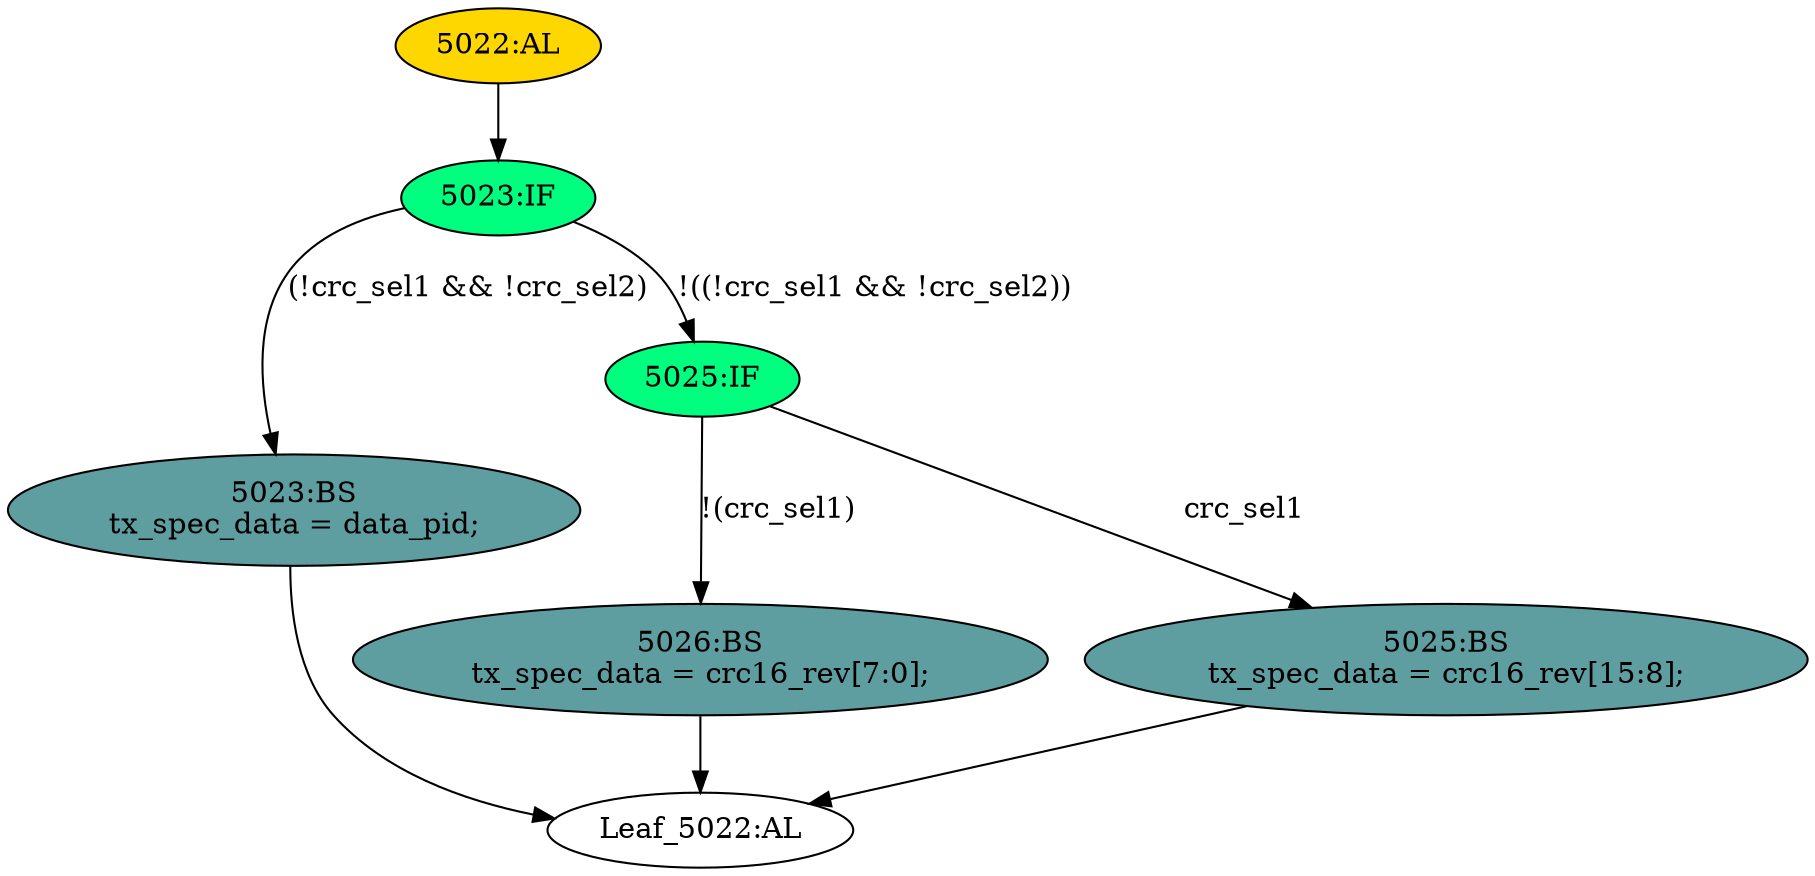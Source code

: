 strict digraph "" {
	node [label="\N"];
	"5023:BS"	 [ast="<pyverilog.vparser.ast.BlockingSubstitution object at 0x7f13b557d1d0>",
		fillcolor=cadetblue,
		label="5023:BS
tx_spec_data = data_pid;",
		statements="[<pyverilog.vparser.ast.BlockingSubstitution object at 0x7f13b557d1d0>]",
		style=filled,
		typ=BlockingSubstitution];
	"Leaf_5022:AL"	 [def_var="['tx_spec_data']",
		label="Leaf_5022:AL"];
	"5023:BS" -> "Leaf_5022:AL"	 [cond="[]",
		lineno=None];
	"5022:AL"	 [ast="<pyverilog.vparser.ast.Always object at 0x7f13b557d3d0>",
		clk_sens=False,
		fillcolor=gold,
		label="5022:AL",
		sens="['crc_sel1', 'crc_sel2', 'data_pid', 'crc16_rev']",
		statements="[]",
		style=filled,
		typ=Always,
		use_var="['crc_sel1', 'crc16_rev', 'crc_sel2', 'data_pid']"];
	"5023:IF"	 [ast="<pyverilog.vparser.ast.IfStatement object at 0x7f13b557d650>",
		fillcolor=springgreen,
		label="5023:IF",
		statements="[]",
		style=filled,
		typ=IfStatement];
	"5022:AL" -> "5023:IF"	 [cond="[]",
		lineno=None];
	"5023:IF" -> "5023:BS"	 [cond="['crc_sel1', 'crc_sel2']",
		label="(!crc_sel1 && !crc_sel2)",
		lineno=5023];
	"5025:IF"	 [ast="<pyverilog.vparser.ast.IfStatement object at 0x7f13b557d890>",
		fillcolor=springgreen,
		label="5025:IF",
		statements="[]",
		style=filled,
		typ=IfStatement];
	"5023:IF" -> "5025:IF"	 [cond="['crc_sel1', 'crc_sel2']",
		label="!((!crc_sel1 && !crc_sel2))",
		lineno=5023];
	"5026:BS"	 [ast="<pyverilog.vparser.ast.BlockingSubstitution object at 0x7f13b557d690>",
		fillcolor=cadetblue,
		label="5026:BS
tx_spec_data = crc16_rev[7:0];",
		statements="[<pyverilog.vparser.ast.BlockingSubstitution object at 0x7f13b557d690>]",
		style=filled,
		typ=BlockingSubstitution];
	"5025:IF" -> "5026:BS"	 [cond="['crc_sel1']",
		label="!(crc_sel1)",
		lineno=5025];
	"5025:BS"	 [ast="<pyverilog.vparser.ast.BlockingSubstitution object at 0x7f13b557d990>",
		fillcolor=cadetblue,
		label="5025:BS
tx_spec_data = crc16_rev[15:8];",
		statements="[<pyverilog.vparser.ast.BlockingSubstitution object at 0x7f13b557d990>]",
		style=filled,
		typ=BlockingSubstitution];
	"5025:IF" -> "5025:BS"	 [cond="['crc_sel1']",
		label=crc_sel1,
		lineno=5025];
	"5026:BS" -> "Leaf_5022:AL"	 [cond="[]",
		lineno=None];
	"5025:BS" -> "Leaf_5022:AL"	 [cond="[]",
		lineno=None];
}
